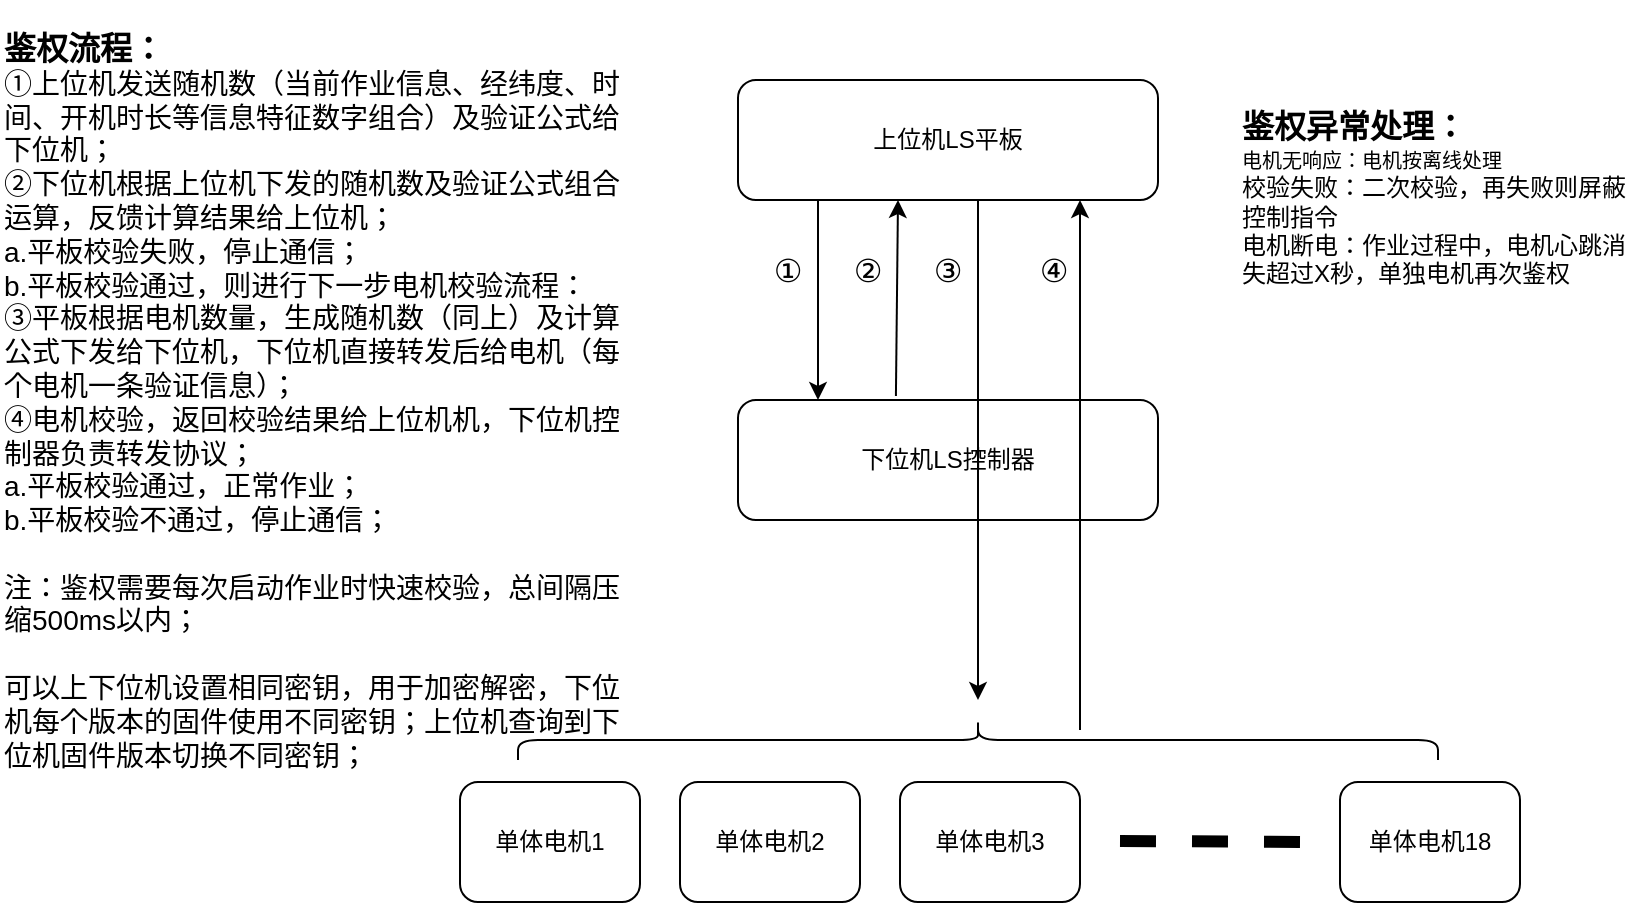 <mxfile version="27.0.5">
  <diagram name="第 1 页" id="4LYmj-1Jbl8mPOGYtfoL">
    <mxGraphModel dx="1244" dy="605" grid="1" gridSize="10" guides="1" tooltips="1" connect="1" arrows="1" fold="1" page="1" pageScale="1" pageWidth="5000" pageHeight="5000" math="0" shadow="0">
      <root>
        <mxCell id="0" />
        <mxCell id="1" parent="0" />
        <mxCell id="EIx_iSsX4KUcyh-g0H0c-1" value="上位机LS平板" style="rounded=1;whiteSpace=wrap;html=1;" vertex="1" parent="1">
          <mxGeometry x="440" y="200" width="210" height="60" as="geometry" />
        </mxCell>
        <mxCell id="EIx_iSsX4KUcyh-g0H0c-2" value="下位机LS控制器" style="rounded=1;whiteSpace=wrap;html=1;" vertex="1" parent="1">
          <mxGeometry x="440" y="360" width="210" height="60" as="geometry" />
        </mxCell>
        <mxCell id="EIx_iSsX4KUcyh-g0H0c-3" value="单体电机1" style="rounded=1;whiteSpace=wrap;html=1;" vertex="1" parent="1">
          <mxGeometry x="301" y="551" width="90" height="60" as="geometry" />
        </mxCell>
        <mxCell id="EIx_iSsX4KUcyh-g0H0c-4" value="单体电机2" style="rounded=1;whiteSpace=wrap;html=1;" vertex="1" parent="1">
          <mxGeometry x="411" y="551" width="90" height="60" as="geometry" />
        </mxCell>
        <mxCell id="EIx_iSsX4KUcyh-g0H0c-5" value="单体电机3" style="rounded=1;whiteSpace=wrap;html=1;" vertex="1" parent="1">
          <mxGeometry x="521" y="551" width="90" height="60" as="geometry" />
        </mxCell>
        <mxCell id="EIx_iSsX4KUcyh-g0H0c-6" value="" style="endArrow=none;dashed=1;html=1;rounded=1;curved=0;strokeWidth=6;" edge="1" parent="1">
          <mxGeometry width="50" height="50" relative="1" as="geometry">
            <mxPoint x="631" y="580.5" as="sourcePoint" />
            <mxPoint x="731" y="581" as="targetPoint" />
          </mxGeometry>
        </mxCell>
        <mxCell id="EIx_iSsX4KUcyh-g0H0c-7" value="单体电机18" style="rounded=1;whiteSpace=wrap;html=1;" vertex="1" parent="1">
          <mxGeometry x="741" y="551" width="90" height="60" as="geometry" />
        </mxCell>
        <mxCell id="EIx_iSsX4KUcyh-g0H0c-8" value="" style="endArrow=classic;html=1;rounded=0;" edge="1" parent="1">
          <mxGeometry width="50" height="50" relative="1" as="geometry">
            <mxPoint x="480" y="260" as="sourcePoint" />
            <mxPoint x="480" y="360" as="targetPoint" />
          </mxGeometry>
        </mxCell>
        <mxCell id="EIx_iSsX4KUcyh-g0H0c-9" value="①" style="text;html=1;align=center;verticalAlign=middle;whiteSpace=wrap;rounded=0;rotation=0;fontSize=16;" vertex="1" parent="1">
          <mxGeometry x="450" y="280" width="30" height="30" as="geometry" />
        </mxCell>
        <mxCell id="EIx_iSsX4KUcyh-g0H0c-10" value="" style="endArrow=classic;html=1;rounded=0;exitX=0.376;exitY=-0.033;exitDx=0;exitDy=0;exitPerimeter=0;" edge="1" parent="1" source="EIx_iSsX4KUcyh-g0H0c-2">
          <mxGeometry width="50" height="50" relative="1" as="geometry">
            <mxPoint x="520" y="350" as="sourcePoint" />
            <mxPoint x="520" y="260" as="targetPoint" />
          </mxGeometry>
        </mxCell>
        <mxCell id="EIx_iSsX4KUcyh-g0H0c-11" value="②" style="text;html=1;align=center;verticalAlign=middle;whiteSpace=wrap;rounded=0;rotation=0;strokeWidth=1;fontSize=16;" vertex="1" parent="1">
          <mxGeometry x="490" y="280" width="30" height="30" as="geometry" />
        </mxCell>
        <mxCell id="EIx_iSsX4KUcyh-g0H0c-12" value="&lt;font style=&quot;&quot;&gt;&lt;b style=&quot;&quot;&gt;&lt;font style=&quot;font-size: 16px;&quot;&gt;鉴权流程：&lt;/font&gt;&lt;/b&gt;&lt;br&gt;&lt;span style=&quot;font-size: 14px;&quot;&gt;①上位机发送随机数（当前作业信息、经纬度、时间、开机时长等信息特征数字组合）及验证公式给下位机；&lt;/span&gt;&lt;br&gt;&lt;span style=&quot;font-size: 14px;&quot;&gt;②下位机根据上位机下发的随机数及验证公式组合运算，反馈计算结果给上位机；&lt;/span&gt;&lt;/font&gt;&lt;div&gt;&lt;span style=&quot;font-size: 14px;&quot;&gt;a.平板校验失败，停止通信；&lt;br&gt;&lt;/span&gt;&lt;div&gt;&lt;font style=&quot;font-size: 14px;&quot;&gt;b.平板校验通过，则进行下一步电机校验流程：&lt;br&gt;③平板根据电机数量，生成随机数（同上）及计算公式下发给下位机，下位机直接转发后给电机（每个电机一条验证信息）；&lt;br&gt;④电机校验，返回校验结果给上位机机，下位机控制器负责转发协议；&lt;br&gt;a.平板校验通过，正常作业；&lt;br&gt;b.平板校验不通过，停止通信；&lt;br&gt;&lt;br&gt;注：鉴权需要每次启动作业时快速校验，总间隔压缩500ms以内；&lt;/font&gt;&lt;/div&gt;&lt;/div&gt;&lt;div&gt;&lt;font style=&quot;font-size: 14px;&quot;&gt;&lt;br&gt;&lt;/font&gt;&lt;/div&gt;&lt;div&gt;&lt;font style=&quot;font-size: 14px;&quot;&gt;可以上下位机设置相同密钥，用于加密解密，下位机每个版本的固件使用不同密钥；上位机查询到下位机固件版本切换不同密钥；&lt;/font&gt;&lt;/div&gt;" style="text;html=1;align=left;verticalAlign=middle;whiteSpace=wrap;rounded=0;" vertex="1" parent="1">
          <mxGeometry x="71" y="160" width="320" height="400" as="geometry" />
        </mxCell>
        <mxCell id="EIx_iSsX4KUcyh-g0H0c-13" value="" style="endArrow=classic;html=1;rounded=0;" edge="1" parent="1">
          <mxGeometry width="50" height="50" relative="1" as="geometry">
            <mxPoint x="560" y="260" as="sourcePoint" />
            <mxPoint x="560" y="510" as="targetPoint" />
          </mxGeometry>
        </mxCell>
        <mxCell id="EIx_iSsX4KUcyh-g0H0c-14" value="③" style="text;html=1;align=center;verticalAlign=middle;whiteSpace=wrap;rounded=0;rotation=0;strokeWidth=1;fontSize=16;" vertex="1" parent="1">
          <mxGeometry x="530" y="280" width="30" height="30" as="geometry" />
        </mxCell>
        <mxCell id="EIx_iSsX4KUcyh-g0H0c-15" value="" style="shape=curlyBracket;whiteSpace=wrap;html=1;rounded=1;labelPosition=left;verticalLabelPosition=middle;align=right;verticalAlign=middle;rotation=90;" vertex="1" parent="1">
          <mxGeometry x="550" y="300" width="20" height="460" as="geometry" />
        </mxCell>
        <mxCell id="EIx_iSsX4KUcyh-g0H0c-16" value="" style="endArrow=classic;html=1;rounded=0;" edge="1" parent="1">
          <mxGeometry width="50" height="50" relative="1" as="geometry">
            <mxPoint x="611" y="525" as="sourcePoint" />
            <mxPoint x="611" y="260" as="targetPoint" />
          </mxGeometry>
        </mxCell>
        <mxCell id="EIx_iSsX4KUcyh-g0H0c-17" value="④" style="text;html=1;align=center;verticalAlign=middle;whiteSpace=wrap;rounded=0;rotation=0;strokeWidth=1;fontSize=16;" vertex="1" parent="1">
          <mxGeometry x="583" y="280" width="30" height="30" as="geometry" />
        </mxCell>
        <mxCell id="EIx_iSsX4KUcyh-g0H0c-18" value="&lt;font style=&quot;&quot;&gt;&lt;font style=&quot;&quot;&gt;&lt;b style=&quot;font-size: 16px;&quot;&gt;鉴权异常处理：&lt;/b&gt;&lt;br&gt;&lt;font size=&quot;1&quot;&gt;电机无响应：电机按离线处理&lt;br&gt;&lt;/font&gt;校验失败：二次校验，再失败则屏蔽控制指令&lt;br&gt;电机断电：作业过程中，电机心跳消失超过X秒，单独电机再次鉴权&lt;br&gt;&lt;/font&gt;&lt;br&gt;&lt;/font&gt;" style="text;html=1;align=left;verticalAlign=middle;whiteSpace=wrap;rounded=0;" vertex="1" parent="1">
          <mxGeometry x="690" y="180" width="199" height="171" as="geometry" />
        </mxCell>
      </root>
    </mxGraphModel>
  </diagram>
</mxfile>
